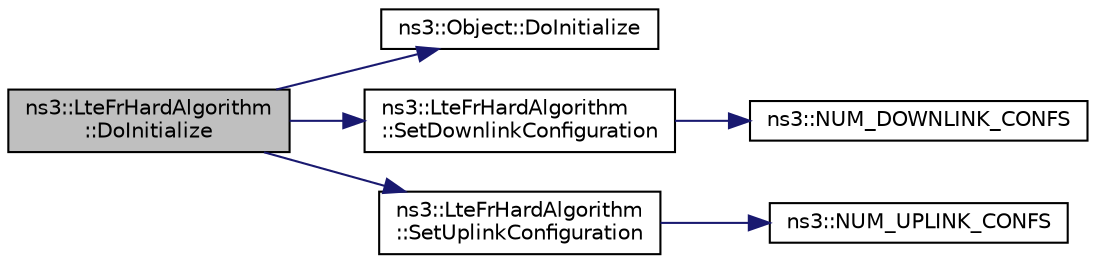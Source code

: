 digraph "ns3::LteFrHardAlgorithm::DoInitialize"
{
 // LATEX_PDF_SIZE
  edge [fontname="Helvetica",fontsize="10",labelfontname="Helvetica",labelfontsize="10"];
  node [fontname="Helvetica",fontsize="10",shape=record];
  rankdir="LR";
  Node1 [label="ns3::LteFrHardAlgorithm\l::DoInitialize",height=0.2,width=0.4,color="black", fillcolor="grey75", style="filled", fontcolor="black",tooltip="Initialize() implementation."];
  Node1 -> Node2 [color="midnightblue",fontsize="10",style="solid",fontname="Helvetica"];
  Node2 [label="ns3::Object::DoInitialize",height=0.2,width=0.4,color="black", fillcolor="white", style="filled",URL="$classns3_1_1_object.html#af8482a521433409fb5c7f749398c9dbe",tooltip="Initialize() implementation."];
  Node1 -> Node3 [color="midnightblue",fontsize="10",style="solid",fontname="Helvetica"];
  Node3 [label="ns3::LteFrHardAlgorithm\l::SetDownlinkConfiguration",height=0.2,width=0.4,color="black", fillcolor="white", style="filled",URL="$classns3_1_1_lte_fr_hard_algorithm.html#a03585d1a4f4c9c0f407db34abf9a9e26",tooltip="Set downlink configuration."];
  Node3 -> Node4 [color="midnightblue",fontsize="10",style="solid",fontname="Helvetica"];
  Node4 [label="ns3::NUM_DOWNLINK_CONFS",height=0.2,width=0.4,color="black", fillcolor="white", style="filled",URL="$namespacens3.html#a417f8ac741bc7d3d00afe1cc14a59faf",tooltip=" "];
  Node1 -> Node5 [color="midnightblue",fontsize="10",style="solid",fontname="Helvetica"];
  Node5 [label="ns3::LteFrHardAlgorithm\l::SetUplinkConfiguration",height=0.2,width=0.4,color="black", fillcolor="white", style="filled",URL="$classns3_1_1_lte_fr_hard_algorithm.html#a590970a1c888bfc9b95fd38909a8a470",tooltip="Set uplink configuration."];
  Node5 -> Node6 [color="midnightblue",fontsize="10",style="solid",fontname="Helvetica"];
  Node6 [label="ns3::NUM_UPLINK_CONFS",height=0.2,width=0.4,color="black", fillcolor="white", style="filled",URL="$namespacens3.html#a5dc0a36a47c74fa76aa6f2db243f9478",tooltip=" "];
}
